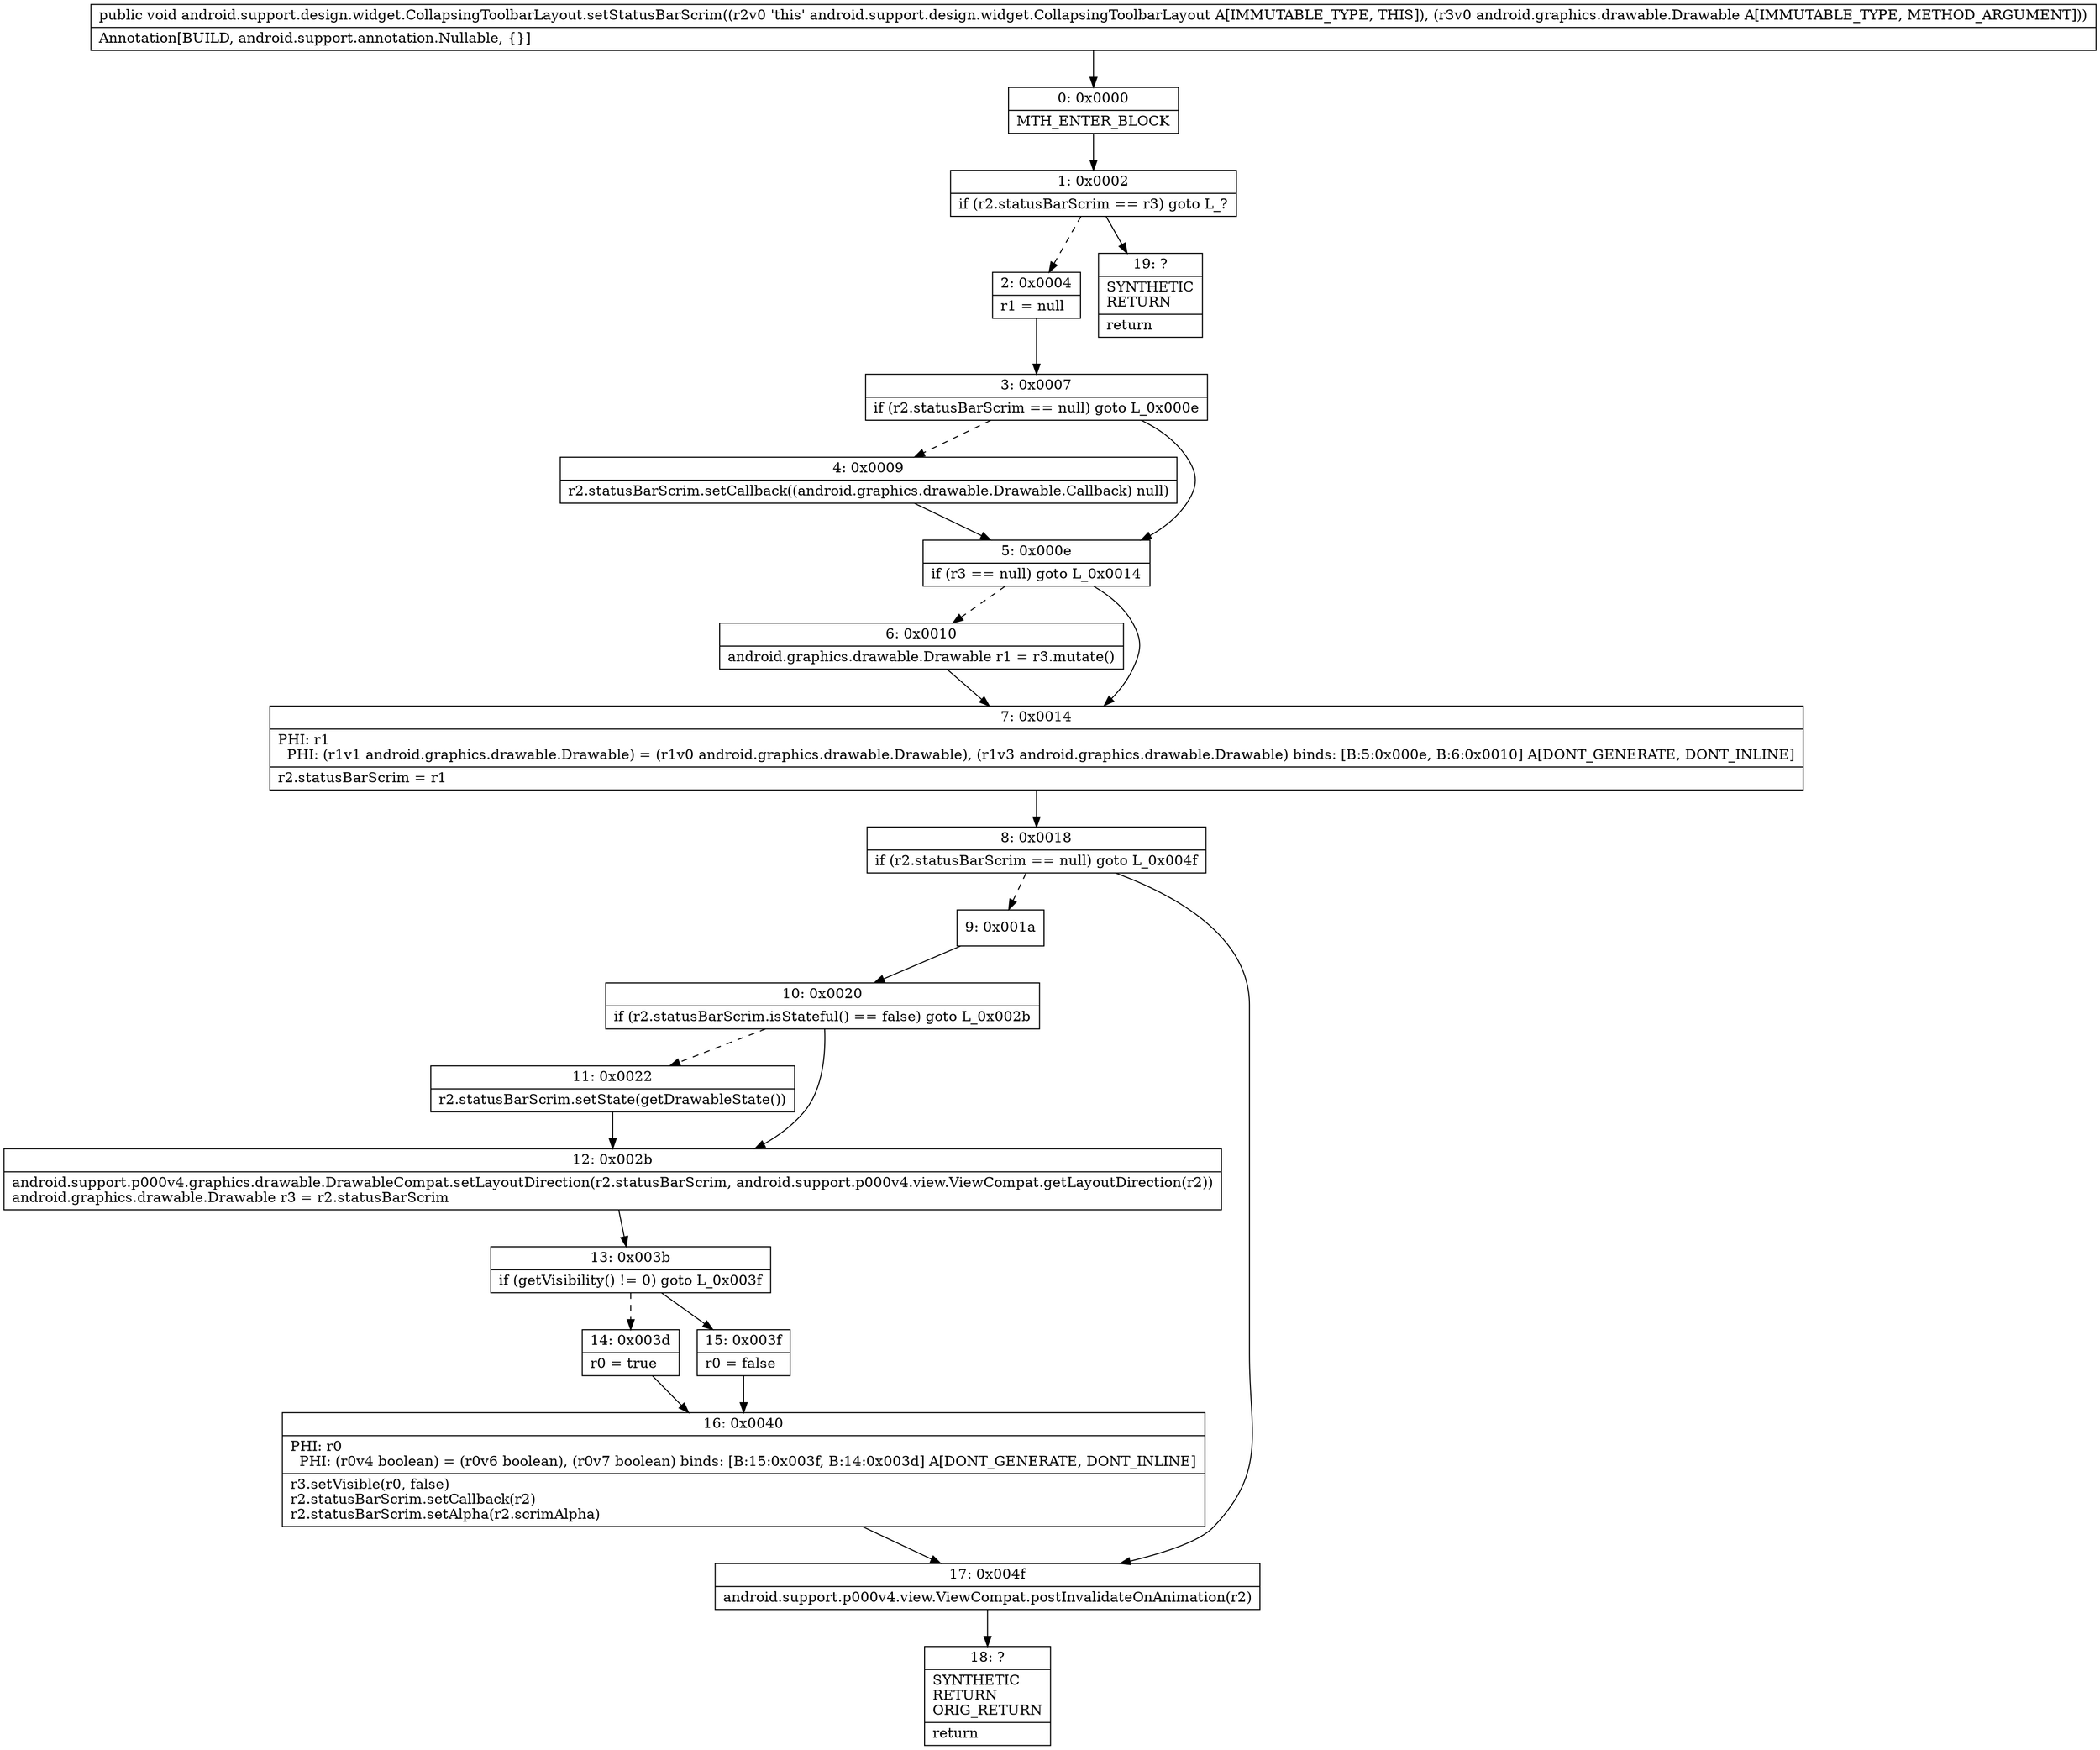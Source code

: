 digraph "CFG forandroid.support.design.widget.CollapsingToolbarLayout.setStatusBarScrim(Landroid\/graphics\/drawable\/Drawable;)V" {
Node_0 [shape=record,label="{0\:\ 0x0000|MTH_ENTER_BLOCK\l}"];
Node_1 [shape=record,label="{1\:\ 0x0002|if (r2.statusBarScrim == r3) goto L_?\l}"];
Node_2 [shape=record,label="{2\:\ 0x0004|r1 = null\l}"];
Node_3 [shape=record,label="{3\:\ 0x0007|if (r2.statusBarScrim == null) goto L_0x000e\l}"];
Node_4 [shape=record,label="{4\:\ 0x0009|r2.statusBarScrim.setCallback((android.graphics.drawable.Drawable.Callback) null)\l}"];
Node_5 [shape=record,label="{5\:\ 0x000e|if (r3 == null) goto L_0x0014\l}"];
Node_6 [shape=record,label="{6\:\ 0x0010|android.graphics.drawable.Drawable r1 = r3.mutate()\l}"];
Node_7 [shape=record,label="{7\:\ 0x0014|PHI: r1 \l  PHI: (r1v1 android.graphics.drawable.Drawable) = (r1v0 android.graphics.drawable.Drawable), (r1v3 android.graphics.drawable.Drawable) binds: [B:5:0x000e, B:6:0x0010] A[DONT_GENERATE, DONT_INLINE]\l|r2.statusBarScrim = r1\l}"];
Node_8 [shape=record,label="{8\:\ 0x0018|if (r2.statusBarScrim == null) goto L_0x004f\l}"];
Node_9 [shape=record,label="{9\:\ 0x001a}"];
Node_10 [shape=record,label="{10\:\ 0x0020|if (r2.statusBarScrim.isStateful() == false) goto L_0x002b\l}"];
Node_11 [shape=record,label="{11\:\ 0x0022|r2.statusBarScrim.setState(getDrawableState())\l}"];
Node_12 [shape=record,label="{12\:\ 0x002b|android.support.p000v4.graphics.drawable.DrawableCompat.setLayoutDirection(r2.statusBarScrim, android.support.p000v4.view.ViewCompat.getLayoutDirection(r2))\landroid.graphics.drawable.Drawable r3 = r2.statusBarScrim\l}"];
Node_13 [shape=record,label="{13\:\ 0x003b|if (getVisibility() != 0) goto L_0x003f\l}"];
Node_14 [shape=record,label="{14\:\ 0x003d|r0 = true\l}"];
Node_15 [shape=record,label="{15\:\ 0x003f|r0 = false\l}"];
Node_16 [shape=record,label="{16\:\ 0x0040|PHI: r0 \l  PHI: (r0v4 boolean) = (r0v6 boolean), (r0v7 boolean) binds: [B:15:0x003f, B:14:0x003d] A[DONT_GENERATE, DONT_INLINE]\l|r3.setVisible(r0, false)\lr2.statusBarScrim.setCallback(r2)\lr2.statusBarScrim.setAlpha(r2.scrimAlpha)\l}"];
Node_17 [shape=record,label="{17\:\ 0x004f|android.support.p000v4.view.ViewCompat.postInvalidateOnAnimation(r2)\l}"];
Node_18 [shape=record,label="{18\:\ ?|SYNTHETIC\lRETURN\lORIG_RETURN\l|return\l}"];
Node_19 [shape=record,label="{19\:\ ?|SYNTHETIC\lRETURN\l|return\l}"];
MethodNode[shape=record,label="{public void android.support.design.widget.CollapsingToolbarLayout.setStatusBarScrim((r2v0 'this' android.support.design.widget.CollapsingToolbarLayout A[IMMUTABLE_TYPE, THIS]), (r3v0 android.graphics.drawable.Drawable A[IMMUTABLE_TYPE, METHOD_ARGUMENT]))  | Annotation[BUILD, android.support.annotation.Nullable, \{\}]\l}"];
MethodNode -> Node_0;
Node_0 -> Node_1;
Node_1 -> Node_2[style=dashed];
Node_1 -> Node_19;
Node_2 -> Node_3;
Node_3 -> Node_4[style=dashed];
Node_3 -> Node_5;
Node_4 -> Node_5;
Node_5 -> Node_6[style=dashed];
Node_5 -> Node_7;
Node_6 -> Node_7;
Node_7 -> Node_8;
Node_8 -> Node_9[style=dashed];
Node_8 -> Node_17;
Node_9 -> Node_10;
Node_10 -> Node_11[style=dashed];
Node_10 -> Node_12;
Node_11 -> Node_12;
Node_12 -> Node_13;
Node_13 -> Node_14[style=dashed];
Node_13 -> Node_15;
Node_14 -> Node_16;
Node_15 -> Node_16;
Node_16 -> Node_17;
Node_17 -> Node_18;
}

